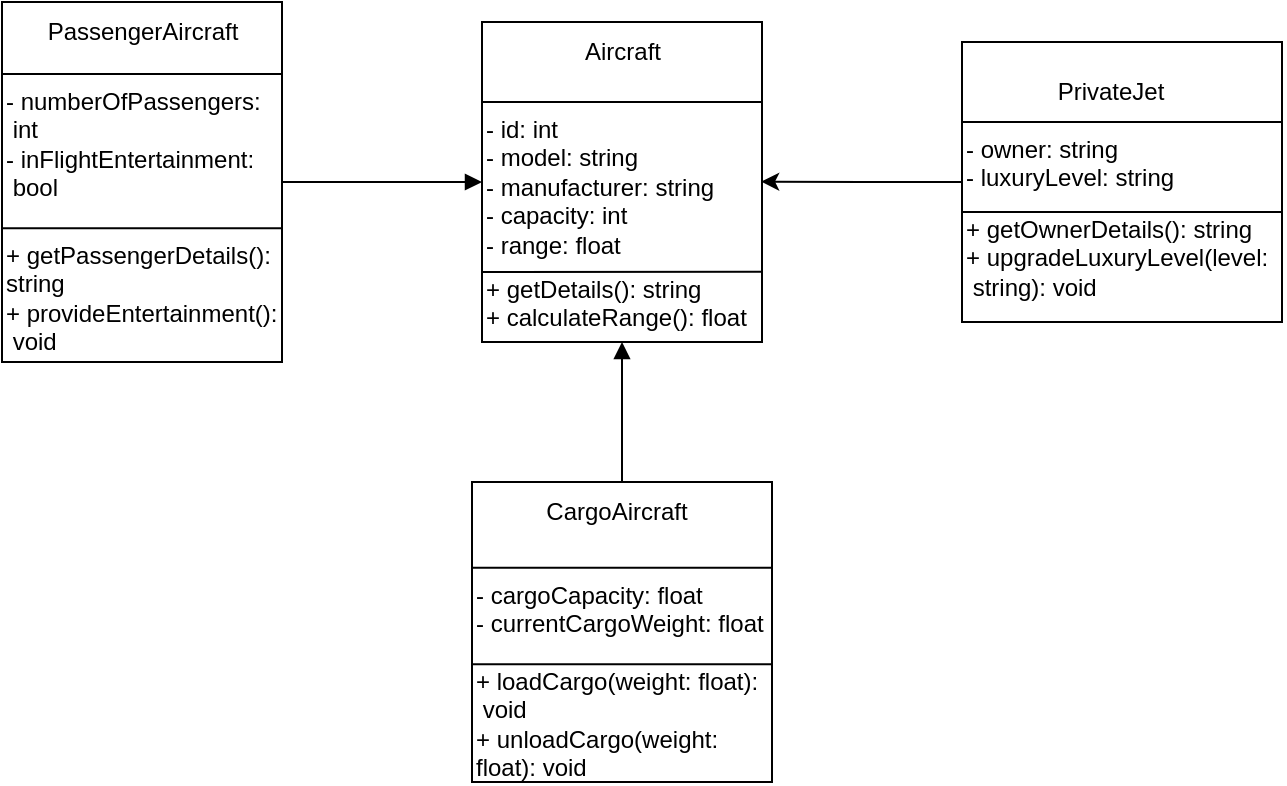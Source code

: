 <mxfile version="24.8.6">
  <diagram name="Диаграмма классов для сущности Самолёт" id="RGN3JP7NvYSf_fKN65j1">
    <mxGraphModel dx="2079" dy="507" grid="1" gridSize="10" guides="1" tooltips="1" connect="1" arrows="1" fold="1" page="1" pageScale="1" pageWidth="1169" pageHeight="1654" math="0" shadow="0">
      <root>
        <mxCell id="0" />
        <mxCell id="1" parent="0" />
        <mxCell id="iZ7ml_lLl1dWOAEYgKRQ-1" value="" style="rounded=0;whiteSpace=wrap;html=1;" vertex="1" parent="1">
          <mxGeometry x="160" y="60" width="140" height="160" as="geometry" />
        </mxCell>
        <mxCell id="iZ7ml_lLl1dWOAEYgKRQ-3" value="+ getDetails(): string&#xa;+ calculateRange(): float" style="text;html=1;strokeColor=none;fillColor=none;" vertex="1" parent="iZ7ml_lLl1dWOAEYgKRQ-1">
          <mxGeometry y="120" width="140" height="40" as="geometry" />
        </mxCell>
        <mxCell id="iZ7ml_lLl1dWOAEYgKRQ-16" value="&lt;span style=&quot;text-wrap: wrap;&quot;&gt;Aircraft&lt;/span&gt;" style="text;html=1;align=center;verticalAlign=middle;resizable=0;points=[];autosize=1;strokeColor=none;fillColor=none;" vertex="1" parent="iZ7ml_lLl1dWOAEYgKRQ-1">
          <mxGeometry x="40" width="60" height="30" as="geometry" />
        </mxCell>
        <mxCell id="iZ7ml_lLl1dWOAEYgKRQ-2" value="- id: int&#xa;- model: string&#xa;- manufacturer: string&#xa;- capacity: int&#xa;- range: float" style="text;html=1;strokeColor=none;fillColor=none;" vertex="1" parent="iZ7ml_lLl1dWOAEYgKRQ-1">
          <mxGeometry y="40" width="140" height="100" as="geometry" />
        </mxCell>
        <mxCell id="iZ7ml_lLl1dWOAEYgKRQ-17" value="" style="endArrow=none;html=1;rounded=0;entryX=0.999;entryY=0.849;entryDx=0;entryDy=0;entryPerimeter=0;" edge="1" parent="iZ7ml_lLl1dWOAEYgKRQ-1" target="iZ7ml_lLl1dWOAEYgKRQ-2">
          <mxGeometry width="50" height="50" relative="1" as="geometry">
            <mxPoint y="125" as="sourcePoint" />
            <mxPoint x="330" y="180" as="targetPoint" />
          </mxGeometry>
        </mxCell>
        <mxCell id="iZ7ml_lLl1dWOAEYgKRQ-18" value="" style="endArrow=none;html=1;rounded=0;exitX=0;exitY=0;exitDx=0;exitDy=0;entryX=1;entryY=0;entryDx=0;entryDy=0;" edge="1" parent="iZ7ml_lLl1dWOAEYgKRQ-1" source="iZ7ml_lLl1dWOAEYgKRQ-2" target="iZ7ml_lLl1dWOAEYgKRQ-2">
          <mxGeometry width="50" height="50" relative="1" as="geometry">
            <mxPoint x="280" y="230" as="sourcePoint" />
            <mxPoint x="330" y="180" as="targetPoint" />
          </mxGeometry>
        </mxCell>
        <mxCell id="iZ7ml_lLl1dWOAEYgKRQ-4" value="" style="rounded=0;whiteSpace=wrap;html=1;" vertex="1" parent="1">
          <mxGeometry x="-80" y="50" width="140" height="180" as="geometry" />
        </mxCell>
        <mxCell id="iZ7ml_lLl1dWOAEYgKRQ-6" value="+ getPassengerDetails():&amp;nbsp;&lt;div&gt;string&lt;br&gt;+ provideEntertainment():&lt;/div&gt;&lt;div&gt;&amp;nbsp;void&lt;/div&gt;" style="text;html=1;strokeColor=none;fillColor=none;" vertex="1" parent="iZ7ml_lLl1dWOAEYgKRQ-4">
          <mxGeometry y="113.147" width="140" height="51.429" as="geometry" />
        </mxCell>
        <mxCell id="iZ7ml_lLl1dWOAEYgKRQ-29" value="&lt;span style=&quot;text-wrap: wrap;&quot;&gt;PassengerAircraft&lt;/span&gt;" style="text;html=1;align=center;verticalAlign=middle;resizable=0;points=[];autosize=1;strokeColor=none;fillColor=none;" vertex="1" parent="iZ7ml_lLl1dWOAEYgKRQ-4">
          <mxGeometry x="10" width="120" height="30" as="geometry" />
        </mxCell>
        <mxCell id="iZ7ml_lLl1dWOAEYgKRQ-5" value="- numberOfPassengers:&lt;div&gt;&amp;nbsp;int&lt;br&gt;- inFlightEntertainment:&lt;/div&gt;&lt;div&gt;&amp;nbsp;bool&lt;/div&gt;" style="text;html=1;strokeColor=none;fillColor=none;" vertex="1" parent="iZ7ml_lLl1dWOAEYgKRQ-4">
          <mxGeometry y="36.003" width="140" height="77.143" as="geometry" />
        </mxCell>
        <mxCell id="iZ7ml_lLl1dWOAEYgKRQ-31" value="" style="endArrow=none;html=1;rounded=0;exitX=0;exitY=1;exitDx=0;exitDy=0;entryX=1;entryY=1;entryDx=0;entryDy=0;" edge="1" parent="iZ7ml_lLl1dWOAEYgKRQ-4" source="iZ7ml_lLl1dWOAEYgKRQ-5" target="iZ7ml_lLl1dWOAEYgKRQ-5">
          <mxGeometry width="50" height="50" relative="1" as="geometry">
            <mxPoint x="310" y="210" as="sourcePoint" />
            <mxPoint x="360" y="160" as="targetPoint" />
          </mxGeometry>
        </mxCell>
        <mxCell id="iZ7ml_lLl1dWOAEYgKRQ-32" value="" style="endArrow=none;html=1;rounded=0;exitX=0;exitY=0;exitDx=0;exitDy=0;entryX=1;entryY=0;entryDx=0;entryDy=0;" edge="1" parent="iZ7ml_lLl1dWOAEYgKRQ-4" source="iZ7ml_lLl1dWOAEYgKRQ-5" target="iZ7ml_lLl1dWOAEYgKRQ-5">
          <mxGeometry width="50" height="50" relative="1" as="geometry">
            <mxPoint x="310" y="210" as="sourcePoint" />
            <mxPoint x="360" y="160" as="targetPoint" />
          </mxGeometry>
        </mxCell>
        <mxCell id="iZ7ml_lLl1dWOAEYgKRQ-7" value="" style="rounded=0;whiteSpace=wrap;html=1;" vertex="1" parent="1">
          <mxGeometry x="155" y="290" width="150" height="150" as="geometry" />
        </mxCell>
        <mxCell id="iZ7ml_lLl1dWOAEYgKRQ-9" value="+ loadCargo(weight: float):&lt;div&gt;&amp;nbsp;void&lt;br&gt;+ unloadCargo(weight:&amp;nbsp;&lt;/div&gt;&lt;div&gt;float): void&lt;/div&gt;" style="text;html=1;strokeColor=none;fillColor=none;" vertex="1" parent="iZ7ml_lLl1dWOAEYgKRQ-7">
          <mxGeometry y="85.714" width="150" height="42.857" as="geometry" />
        </mxCell>
        <mxCell id="iZ7ml_lLl1dWOAEYgKRQ-24" value="&lt;span style=&quot;text-wrap: wrap;&quot;&gt;CargoAircraft&lt;/span&gt;" style="text;html=1;align=center;verticalAlign=middle;resizable=0;points=[];autosize=1;strokeColor=none;fillColor=none;" vertex="1" parent="iZ7ml_lLl1dWOAEYgKRQ-7">
          <mxGeometry x="26.786" width="90" height="30" as="geometry" />
        </mxCell>
        <mxCell id="iZ7ml_lLl1dWOAEYgKRQ-8" value="- cargoCapacity: float&#xa;- currentCargoWeight: float" style="text;html=1;strokeColor=none;fillColor=none;" vertex="1" parent="iZ7ml_lLl1dWOAEYgKRQ-7">
          <mxGeometry y="42.857" width="150" height="64.286" as="geometry" />
        </mxCell>
        <mxCell id="iZ7ml_lLl1dWOAEYgKRQ-27" value="" style="endArrow=none;html=1;rounded=0;exitX=0;exitY=0;exitDx=0;exitDy=0;entryX=1;entryY=0;entryDx=0;entryDy=0;" edge="1" parent="iZ7ml_lLl1dWOAEYgKRQ-7" source="iZ7ml_lLl1dWOAEYgKRQ-8" target="iZ7ml_lLl1dWOAEYgKRQ-8">
          <mxGeometry width="50" height="50" relative="1" as="geometry">
            <mxPoint x="75" y="-30" as="sourcePoint" />
            <mxPoint x="128.571" y="-80" as="targetPoint" />
          </mxGeometry>
        </mxCell>
        <mxCell id="iZ7ml_lLl1dWOAEYgKRQ-28" value="" style="endArrow=none;html=1;rounded=0;exitX=0;exitY=0.75;exitDx=0;exitDy=0;entryX=1;entryY=0.75;entryDx=0;entryDy=0;" edge="1" parent="iZ7ml_lLl1dWOAEYgKRQ-7" source="iZ7ml_lLl1dWOAEYgKRQ-8" target="iZ7ml_lLl1dWOAEYgKRQ-8">
          <mxGeometry width="50" height="50" relative="1" as="geometry">
            <mxPoint x="75" y="-30" as="sourcePoint" />
            <mxPoint x="128.571" y="-80" as="targetPoint" />
          </mxGeometry>
        </mxCell>
        <mxCell id="iZ7ml_lLl1dWOAEYgKRQ-10" value="" style="rounded=0;whiteSpace=wrap;html=1;" vertex="1" parent="1">
          <mxGeometry x="400" y="70" width="160" height="140" as="geometry" />
        </mxCell>
        <mxCell id="iZ7ml_lLl1dWOAEYgKRQ-12" value="+ getOwnerDetails(): string&lt;br&gt;+ upgradeLuxuryLevel(level:&lt;div&gt;&amp;nbsp;string): void&lt;/div&gt;" style="text;html=1;strokeColor=none;fillColor=none;" vertex="1" parent="iZ7ml_lLl1dWOAEYgKRQ-10">
          <mxGeometry y="80" width="160" height="40" as="geometry" />
        </mxCell>
        <mxCell id="iZ7ml_lLl1dWOAEYgKRQ-19" value="&lt;span style=&quot;text-wrap: wrap;&quot;&gt;PrivateJet&lt;/span&gt;" style="text;html=1;align=center;verticalAlign=middle;resizable=0;points=[];autosize=1;strokeColor=none;fillColor=none;" vertex="1" parent="iZ7ml_lLl1dWOAEYgKRQ-10">
          <mxGeometry x="34.286" y="10" width="80" height="30" as="geometry" />
        </mxCell>
        <mxCell id="iZ7ml_lLl1dWOAEYgKRQ-11" value="- owner: string&#xa;- luxuryLevel: string" style="text;html=1;strokeColor=none;fillColor=none;" vertex="1" parent="iZ7ml_lLl1dWOAEYgKRQ-10">
          <mxGeometry y="40" width="160" height="60" as="geometry" />
        </mxCell>
        <mxCell id="iZ7ml_lLl1dWOAEYgKRQ-20" value="" style="endArrow=none;html=1;rounded=0;entryX=1;entryY=0;entryDx=0;entryDy=0;exitX=0;exitY=0;exitDx=0;exitDy=0;" edge="1" parent="iZ7ml_lLl1dWOAEYgKRQ-10" source="iZ7ml_lLl1dWOAEYgKRQ-11" target="iZ7ml_lLl1dWOAEYgKRQ-11">
          <mxGeometry width="50" height="50" relative="1" as="geometry">
            <mxPoint x="-45.714" y="50" as="sourcePoint" />
            <mxPoint x="11.429" as="targetPoint" />
          </mxGeometry>
        </mxCell>
        <mxCell id="iZ7ml_lLl1dWOAEYgKRQ-21" value="" style="endArrow=none;html=1;rounded=0;entryX=1;entryY=0.75;entryDx=0;entryDy=0;exitX=0;exitY=0.75;exitDx=0;exitDy=0;" edge="1" parent="iZ7ml_lLl1dWOAEYgKRQ-10" source="iZ7ml_lLl1dWOAEYgKRQ-11" target="iZ7ml_lLl1dWOAEYgKRQ-11">
          <mxGeometry width="50" height="50" relative="1" as="geometry">
            <mxPoint x="-45.714" y="50" as="sourcePoint" />
            <mxPoint x="11.429" as="targetPoint" />
          </mxGeometry>
        </mxCell>
        <mxCell id="iZ7ml_lLl1dWOAEYgKRQ-13" style="endArrow=block;html=1;edgeStyle=orthogonalEdgeStyle;" edge="1" parent="1" source="iZ7ml_lLl1dWOAEYgKRQ-4" target="iZ7ml_lLl1dWOAEYgKRQ-1">
          <mxGeometry relative="1" as="geometry" />
        </mxCell>
        <mxCell id="iZ7ml_lLl1dWOAEYgKRQ-14" style="endArrow=block;html=1;edgeStyle=orthogonalEdgeStyle;" edge="1" parent="1" source="iZ7ml_lLl1dWOAEYgKRQ-7" target="iZ7ml_lLl1dWOAEYgKRQ-1">
          <mxGeometry relative="1" as="geometry" />
        </mxCell>
        <mxCell id="iZ7ml_lLl1dWOAEYgKRQ-26" style="edgeStyle=orthogonalEdgeStyle;rounded=0;orthogonalLoop=1;jettySize=auto;html=1;exitX=0;exitY=0.5;exitDx=0;exitDy=0;entryX=0.997;entryY=0.398;entryDx=0;entryDy=0;entryPerimeter=0;" edge="1" parent="1" source="iZ7ml_lLl1dWOAEYgKRQ-11" target="iZ7ml_lLl1dWOAEYgKRQ-2">
          <mxGeometry relative="1" as="geometry" />
        </mxCell>
      </root>
    </mxGraphModel>
  </diagram>
</mxfile>
